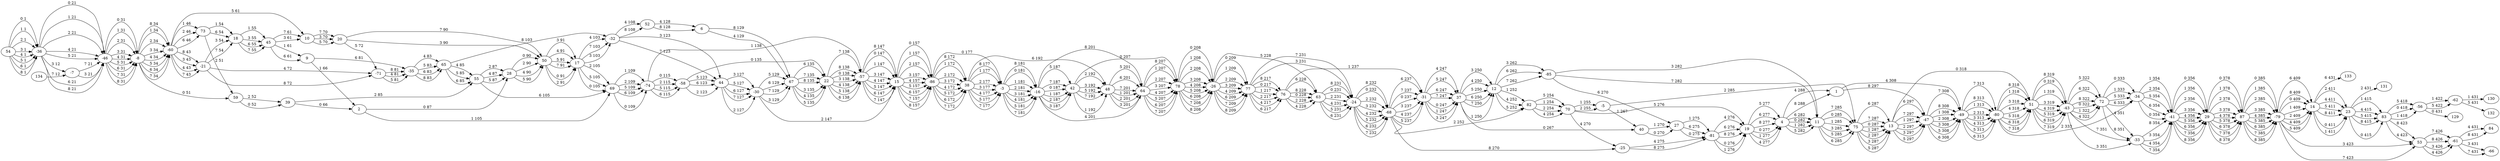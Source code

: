 digraph G
{
rankdir=LR
54 -> -36 [label="0 1"]
-36 -> -46 [label="0 21"]
-46 -> -8 [label="0 31"]
-8 -> 59 [label="0 51"]
59 -> 39 [label="0 52"]
39 -> 2 [label="0 66"]
2 -> 28 [label="0 87"]
28 -> 50 [label="0 90"]
50 -> 17 [label="0 91"]
17 -> 69 [label="0 105"]
69 -> -74 [label="0 109"]
-74 -> -58 [label="0 115"]
-58 -> 22 [label="0 135"]
22 -> -57 [label="0 138"]
-57 -> 15 [label="0 147"]
15 -> -86 [label="0 157"]
-86 -> -3 [label="0 177"]
-3 -> -16 [label="0 181"]
-16 -> 42 [label="0 187"]
42 -> 78 [label="0 207"]
78 -> -26 [label="0 208"]
-26 -> 77 [label="0 209"]
77 -> 76 [label="0 217"]
76 -> 63 [label="0 228"]
63 -> -24 [label="0 231"]
-24 -> -68 [label="0 232"]
-68 -> -31 [label="0 237"]
-31 -> 37 [label="0 247"]
37 -> 40 [label="0 267"]
40 -> 27 [label="0 270"]
27 -> -81 [label="0 275"]
-81 -> 19 [label="0 276"]
19 -> 4 [label="0 277"]
4 -> 11 [label="0 282"]
11 -> 75 [label="0 285"]
75 -> 13 [label="0 287"]
13 -> 51 [label="0 318"]
51 -> -43 [label="0 319"]
-43 -> 72 [label="0 322"]
72 -> -34 [label="0 333"]
-34 -> -41 [label="0 354"]
-41 -> 29 [label="0 356"]
29 -> 87 [label="0 378"]
87 -> -79 [label="0 385"]
-79 -> 14 [label="0 409"]
14 -> 23 [label="0 411"]
23 -> 83 [label="0 415"]
83 -> -56 [label="0 418"]
-56 -> 129 [label="0 431"]
54 -> -36 [label="1 1"]
-36 -> -46 [label="1 21"]
-46 -> -8 [label="1 31"]
-8 -> -60 [label="1 34"]
-60 -> 73 [label="1 46"]
73 -> 18 [label="1 54"]
18 -> 45 [label="1 55"]
45 -> 9 [label="1 61"]
9 -> 2 [label="1 66"]
2 -> 69 [label="1 105"]
69 -> -74 [label="1 109"]
-74 -> -57 [label="1 138"]
-57 -> 15 [label="1 147"]
15 -> -86 [label="1 157"]
-86 -> 38 [label="1 172"]
38 -> -3 [label="1 177"]
-3 -> -16 [label="1 181"]
-16 -> 42 [label="1 187"]
42 -> 48 [label="1 192"]
48 -> 64 [label="1 201"]
64 -> 78 [label="1 207"]
78 -> -26 [label="1 208"]
-26 -> 77 [label="1 209"]
77 -> 76 [label="1 217"]
76 -> -31 [label="1 237"]
-31 -> 37 [label="1 247"]
37 -> 12 [label="1 250"]
12 -> 82 [label="1 252"]
82 -> 70 [label="1 254"]
70 -> -5 [label="1 255"]
-5 -> 40 [label="1 267"]
40 -> 27 [label="1 270"]
27 -> -81 [label="1 275"]
-81 -> 19 [label="1 276"]
19 -> 4 [label="1 277"]
4 -> 11 [label="1 282"]
11 -> 75 [label="1 285"]
75 -> 13 [label="1 287"]
13 -> -47 [label="1 297"]
-47 -> -49 [label="1 308"]
-49 -> -80 [label="1 313"]
-80 -> 51 [label="1 318"]
51 -> -43 [label="1 319"]
-43 -> 72 [label="1 322"]
72 -> -34 [label="1 333"]
-34 -> -41 [label="1 354"]
-41 -> 29 [label="1 356"]
29 -> 87 [label="1 378"]
87 -> -79 [label="1 385"]
-79 -> 14 [label="1 409"]
14 -> 23 [label="1 411"]
23 -> 83 [label="1 415"]
83 -> -56 [label="1 418"]
-56 -> -62 [label="1 422"]
-62 -> 130 [label="1 431"]
54 -> -36 [label="2 1"]
-36 -> -46 [label="2 21"]
-46 -> -8 [label="2 31"]
-8 -> -60 [label="2 34"]
-60 -> 73 [label="2 46"]
73 -> 59 [label="2 51"]
59 -> 39 [label="2 52"]
39 -> 55 [label="2 85"]
55 -> 28 [label="2 87"]
28 -> 50 [label="2 90"]
50 -> 17 [label="2 91"]
17 -> 69 [label="2 105"]
69 -> -74 [label="2 109"]
-74 -> -58 [label="2 115"]
-58 -> 44 [label="2 123"]
44 -> -30 [label="2 127"]
-30 -> 15 [label="2 147"]
15 -> -86 [label="2 157"]
-86 -> 38 [label="2 172"]
38 -> -3 [label="2 177"]
-3 -> -16 [label="2 181"]
-16 -> 42 [label="2 187"]
42 -> 48 [label="2 192"]
48 -> 64 [label="2 201"]
64 -> 78 [label="2 207"]
78 -> -26 [label="2 208"]
-26 -> 77 [label="2 209"]
77 -> 76 [label="2 217"]
76 -> 63 [label="2 228"]
63 -> -24 [label="2 231"]
-24 -> -68 [label="2 232"]
-68 -> 82 [label="2 252"]
82 -> 70 [label="2 254"]
70 -> -5 [label="2 255"]
-5 -> 75 [label="2 285"]
75 -> 13 [label="2 287"]
13 -> -47 [label="2 297"]
-47 -> -49 [label="2 308"]
-49 -> -80 [label="2 313"]
-80 -> -34 [label="2 333"]
-34 -> -41 [label="2 354"]
-41 -> 29 [label="2 356"]
29 -> 87 [label="2 378"]
87 -> -79 [label="2 385"]
-79 -> 14 [label="2 409"]
14 -> 23 [label="2 411"]
23 -> 131 [label="2 431"]
54 -> -36 [label="3 1"]
-36 -> -7 [label="3 12"]
-7 -> -46 [label="3 21"]
-46 -> -8 [label="3 31"]
-8 -> -60 [label="3 34"]
-60 -> -21 [label="3 43"]
-21 -> 18 [label="3 54"]
18 -> 45 [label="3 55"]
45 -> 10 [label="3 61"]
10 -> 20 [label="3 70"]
20 -> 50 [label="3 90"]
50 -> 17 [label="3 91"]
17 -> -32 [label="3 103"]
-32 -> 44 [label="3 123"]
44 -> -30 [label="3 127"]
-30 -> 67 [label="3 129"]
67 -> 22 [label="3 135"]
22 -> -57 [label="3 138"]
-57 -> 15 [label="3 147"]
15 -> -86 [label="3 157"]
-86 -> 38 [label="3 172"]
38 -> -3 [label="3 177"]
-3 -> -16 [label="3 181"]
-16 -> 42 [label="3 187"]
42 -> 48 [label="3 192"]
48 -> 64 [label="3 201"]
64 -> 78 [label="3 207"]
78 -> -26 [label="3 208"]
-26 -> 77 [label="3 209"]
77 -> -24 [label="3 231"]
-24 -> -68 [label="3 232"]
-68 -> -31 [label="3 237"]
-31 -> 37 [label="3 247"]
37 -> 12 [label="3 250"]
12 -> -85 [label="3 262"]
-85 -> 11 [label="3 282"]
11 -> 75 [label="3 285"]
75 -> 13 [label="3 287"]
13 -> -47 [label="3 297"]
-47 -> -49 [label="3 308"]
-49 -> -80 [label="3 313"]
-80 -> 51 [label="3 318"]
51 -> -43 [label="3 319"]
-43 -> -33 [label="3 351"]
-33 -> -41 [label="3 354"]
-41 -> 29 [label="3 356"]
29 -> 87 [label="3 378"]
87 -> -79 [label="3 385"]
-79 -> 53 [label="3 423"]
53 -> -61 [label="3 426"]
-61 -> -66 [label="3 431"]
54 -> -36 [label="4 1"]
-36 -> -46 [label="4 21"]
-46 -> -8 [label="4 31"]
-8 -> -60 [label="4 34"]
-60 -> -21 [label="4 43"]
-21 -> -71 [label="4 72"]
-71 -> -35 [label="4 81"]
-35 -> 65 [label="4 83"]
65 -> 55 [label="4 85"]
55 -> 28 [label="4 87"]
28 -> 50 [label="4 90"]
50 -> 17 [label="4 91"]
17 -> -32 [label="4 103"]
-32 -> 52 [label="4 108"]
52 -> 6 [label="4 128"]
6 -> 67 [label="4 129"]
67 -> 22 [label="4 135"]
22 -> -57 [label="4 138"]
-57 -> 15 [label="4 147"]
15 -> -86 [label="4 157"]
-86 -> 38 [label="4 172"]
38 -> -3 [label="4 177"]
-3 -> -16 [label="4 181"]
-16 -> 64 [label="4 201"]
64 -> 78 [label="4 207"]
78 -> -26 [label="4 208"]
-26 -> 77 [label="4 209"]
77 -> 76 [label="4 217"]
76 -> 63 [label="4 228"]
63 -> -24 [label="4 231"]
-24 -> -68 [label="4 232"]
-68 -> -31 [label="4 237"]
-31 -> 37 [label="4 247"]
37 -> 12 [label="4 250"]
12 -> 82 [label="4 252"]
82 -> 70 [label="4 254"]
70 -> -25 [label="4 270"]
-25 -> -81 [label="4 275"]
-81 -> 19 [label="4 276"]
19 -> 4 [label="4 277"]
4 -> 1 [label="4 288"]
1 -> -49 [label="4 308"]
-49 -> -80 [label="4 313"]
-80 -> 51 [label="4 318"]
51 -> -43 [label="4 319"]
-43 -> 72 [label="4 322"]
72 -> -33 [label="4 351"]
-33 -> -41 [label="4 354"]
-41 -> 29 [label="4 356"]
29 -> 87 [label="4 378"]
87 -> -79 [label="4 385"]
-79 -> 14 [label="4 409"]
14 -> 23 [label="4 411"]
23 -> 83 [label="4 415"]
83 -> 53 [label="4 423"]
53 -> -61 [label="4 426"]
-61 -> 84 [label="4 431"]
54 -> -36 [label="5 1"]
-36 -> -46 [label="5 21"]
-46 -> -8 [label="5 31"]
-8 -> -60 [label="5 34"]
-60 -> 10 [label="5 61"]
10 -> 20 [label="5 70"]
20 -> -71 [label="5 72"]
-71 -> -35 [label="5 81"]
-35 -> 65 [label="5 83"]
65 -> 55 [label="5 85"]
55 -> 28 [label="5 87"]
28 -> 50 [label="5 90"]
50 -> 17 [label="5 91"]
17 -> 69 [label="5 105"]
69 -> -74 [label="5 109"]
-74 -> -58 [label="5 115"]
-58 -> 44 [label="5 123"]
44 -> -30 [label="5 127"]
-30 -> 67 [label="5 129"]
67 -> 22 [label="5 135"]
22 -> -57 [label="5 138"]
-57 -> 15 [label="5 147"]
15 -> -86 [label="5 157"]
-86 -> 38 [label="5 172"]
38 -> -3 [label="5 177"]
-3 -> -16 [label="5 181"]
-16 -> 42 [label="5 187"]
42 -> 48 [label="5 192"]
48 -> 64 [label="5 201"]
64 -> 78 [label="5 207"]
78 -> -26 [label="5 208"]
-26 -> 63 [label="5 228"]
63 -> -24 [label="5 231"]
-24 -> -68 [label="5 232"]
-68 -> -31 [label="5 237"]
-31 -> 37 [label="5 247"]
37 -> 12 [label="5 250"]
12 -> 82 [label="5 252"]
82 -> 70 [label="5 254"]
70 -> 19 [label="5 276"]
19 -> 4 [label="5 277"]
4 -> 11 [label="5 282"]
11 -> 75 [label="5 285"]
75 -> 13 [label="5 287"]
13 -> -47 [label="5 297"]
-47 -> -49 [label="5 308"]
-49 -> -80 [label="5 313"]
-80 -> 51 [label="5 318"]
51 -> -43 [label="5 319"]
-43 -> 72 [label="5 322"]
72 -> -34 [label="5 333"]
-34 -> -41 [label="5 354"]
-41 -> 29 [label="5 356"]
29 -> 87 [label="5 378"]
87 -> -79 [label="5 385"]
-79 -> 14 [label="5 409"]
14 -> 23 [label="5 411"]
23 -> 83 [label="5 415"]
83 -> -56 [label="5 418"]
-56 -> -62 [label="5 422"]
-62 -> 132 [label="5 431"]
54 -> -36 [label="6 1"]
-36 -> -46 [label="6 21"]
-46 -> -8 [label="6 31"]
-8 -> -60 [label="6 34"]
-60 -> 73 [label="6 46"]
73 -> 18 [label="6 54"]
18 -> 45 [label="6 55"]
45 -> 9 [label="6 61"]
9 -> -35 [label="6 81"]
-35 -> 65 [label="6 83"]
65 -> 55 [label="6 85"]
55 -> 69 [label="6 105"]
69 -> -74 [label="6 109"]
-74 -> -58 [label="6 115"]
-58 -> 44 [label="6 123"]
44 -> -30 [label="6 127"]
-30 -> 67 [label="6 129"]
67 -> 22 [label="6 135"]
22 -> -57 [label="6 138"]
-57 -> 15 [label="6 147"]
15 -> -86 [label="6 157"]
-86 -> 38 [label="6 172"]
38 -> 48 [label="6 192"]
48 -> 64 [label="6 201"]
64 -> 78 [label="6 207"]
78 -> -26 [label="6 208"]
-26 -> 77 [label="6 209"]
77 -> 76 [label="6 217"]
76 -> 63 [label="6 228"]
63 -> -24 [label="6 231"]
-24 -> -68 [label="6 232"]
-68 -> -31 [label="6 237"]
-31 -> 37 [label="6 247"]
37 -> 12 [label="6 250"]
12 -> -85 [label="6 262"]
-85 -> 27 [label="6 270"]
27 -> -81 [label="6 275"]
-81 -> 19 [label="6 276"]
19 -> 4 [label="6 277"]
4 -> 11 [label="6 282"]
11 -> 75 [label="6 285"]
75 -> 13 [label="6 287"]
13 -> -47 [label="6 297"]
-47 -> -49 [label="6 308"]
-49 -> -80 [label="6 313"]
-80 -> 51 [label="6 318"]
51 -> -43 [label="6 319"]
-43 -> 72 [label="6 322"]
72 -> -34 [label="6 333"]
-34 -> -41 [label="6 354"]
-41 -> 29 [label="6 356"]
29 -> 87 [label="6 378"]
87 -> -79 [label="6 385"]
-79 -> 14 [label="6 409"]
14 -> 133 [label="6 431"]
134 -> -7 [label="7 12"]
-7 -> -46 [label="7 21"]
-46 -> -8 [label="7 31"]
-8 -> -60 [label="7 34"]
-60 -> -21 [label="7 43"]
-21 -> 18 [label="7 54"]
18 -> 45 [label="7 55"]
45 -> 10 [label="7 61"]
10 -> 20 [label="7 70"]
20 -> 50 [label="7 90"]
50 -> 17 [label="7 91"]
17 -> -32 [label="7 103"]
-32 -> 44 [label="7 123"]
44 -> -30 [label="7 127"]
-30 -> 67 [label="7 129"]
67 -> 22 [label="7 135"]
22 -> -57 [label="7 138"]
-57 -> 15 [label="7 147"]
15 -> -86 [label="7 157"]
-86 -> 38 [label="7 172"]
38 -> -3 [label="7 177"]
-3 -> -16 [label="7 181"]
-16 -> 42 [label="7 187"]
42 -> 48 [label="7 192"]
48 -> 64 [label="7 201"]
64 -> 78 [label="7 207"]
78 -> -26 [label="7 208"]
-26 -> 77 [label="7 209"]
77 -> -24 [label="7 231"]
-24 -> -68 [label="7 232"]
-68 -> -31 [label="7 237"]
-31 -> 37 [label="7 247"]
37 -> 12 [label="7 250"]
12 -> -85 [label="7 262"]
-85 -> 11 [label="7 282"]
11 -> 75 [label="7 285"]
75 -> 13 [label="7 287"]
13 -> -47 [label="7 297"]
-47 -> -49 [label="7 308"]
-49 -> -80 [label="7 313"]
-80 -> 51 [label="7 318"]
51 -> -43 [label="7 319"]
-43 -> -33 [label="7 351"]
-33 -> -41 [label="7 354"]
-41 -> 29 [label="7 356"]
29 -> 87 [label="7 378"]
87 -> -79 [label="7 385"]
-79 -> 53 [label="7 423"]
53 -> -61 [label="7 426"]
-61 -> -66 [label="7 431"]
54 -> -36 [label="8 1"]
-36 -> -46 [label="8 21"]
-46 -> -8 [label="8 31"]
-8 -> -60 [label="8 34"]
-60 -> -21 [label="8 43"]
-21 -> -71 [label="8 72"]
-71 -> -35 [label="8 81"]
-35 -> 65 [label="8 83"]
65 -> -32 [label="8 103"]
-32 -> 52 [label="8 108"]
52 -> 6 [label="8 128"]
6 -> 67 [label="8 129"]
67 -> 22 [label="8 135"]
22 -> -57 [label="8 138"]
-57 -> 15 [label="8 147"]
15 -> -86 [label="8 157"]
-86 -> 38 [label="8 172"]
38 -> -3 [label="8 177"]
-3 -> -16 [label="8 181"]
-16 -> 64 [label="8 201"]
64 -> 78 [label="8 207"]
78 -> -26 [label="8 208"]
-26 -> 77 [label="8 209"]
77 -> 76 [label="8 217"]
76 -> 63 [label="8 228"]
63 -> -24 [label="8 231"]
-24 -> -68 [label="8 232"]
-68 -> -25 [label="8 270"]
-25 -> -81 [label="8 275"]
-81 -> 19 [label="8 276"]
19 -> 4 [label="8 277"]
4 -> 1 [label="8 288"]
1 -> -47 [label="8 297"]
-47 -> -49 [label="8 308"]
-49 -> -80 [label="8 313"]
-80 -> 51 [label="8 318"]
51 -> -43 [label="8 319"]
-43 -> 72 [label="8 322"]
72 -> -33 [label="8 351"]
-33 -> -41 [label="8 354"]
-41 -> 29 [label="8 356"]
29 -> 87 [label="8 378"]
87 -> -79 [label="8 385"]
-79 -> 14 [label="8 409"]
14 -> 23 [label="8 411"]
23 -> 83 [label="8 415"]
83 -> 53 [label="8 423"]
53 -> -61 [label="8 426"]
-61 -> 84 [label="8 431"]
}
